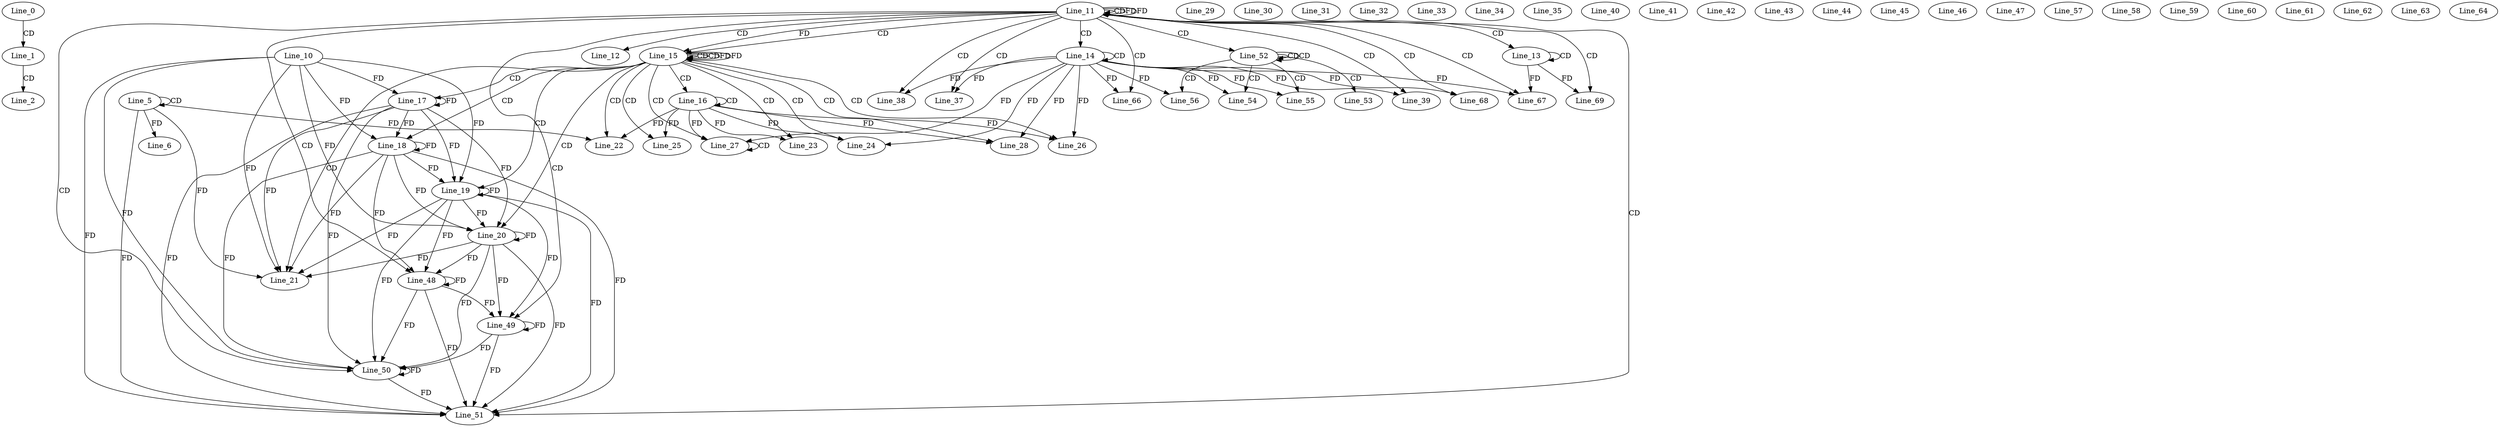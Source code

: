 digraph G {
  Line_0;
  Line_1;
  Line_2;
  Line_5;
  Line_5;
  Line_6;
  Line_11;
  Line_11;
  Line_11;
  Line_12;
  Line_13;
  Line_13;
  Line_14;
  Line_14;
  Line_15;
  Line_15;
  Line_15;
  Line_16;
  Line_16;
  Line_17;
  Line_10;
  Line_18;
  Line_19;
  Line_20;
  Line_20;
  Line_21;
  Line_22;
  Line_23;
  Line_24;
  Line_24;
  Line_25;
  Line_26;
  Line_26;
  Line_27;
  Line_27;
  Line_27;
  Line_28;
  Line_28;
  Line_29;
  Line_29;
  Line_30;
  Line_30;
  Line_31;
  Line_31;
  Line_32;
  Line_32;
  Line_33;
  Line_33;
  Line_34;
  Line_34;
  Line_35;
  Line_35;
  Line_37;
  Line_38;
  Line_39;
  Line_40;
  Line_41;
  Line_42;
  Line_43;
  Line_44;
  Line_45;
  Line_46;
  Line_47;
  Line_48;
  Line_49;
  Line_50;
  Line_51;
  Line_52;
  Line_52;
  Line_53;
  Line_54;
  Line_55;
  Line_56;
  Line_57;
  Line_58;
  Line_59;
  Line_60;
  Line_61;
  Line_62;
  Line_63;
  Line_64;
  Line_66;
  Line_67;
  Line_68;
  Line_69;
  Line_0 -> Line_1 [ label="CD" ];
  Line_1 -> Line_2 [ label="CD" ];
  Line_5 -> Line_5 [ label="CD" ];
  Line_5 -> Line_6 [ label="FD" ];
  Line_11 -> Line_11 [ label="CD" ];
  Line_11 -> Line_11 [ label="FD" ];
  Line_11 -> Line_12 [ label="CD" ];
  Line_11 -> Line_13 [ label="CD" ];
  Line_13 -> Line_13 [ label="CD" ];
  Line_11 -> Line_14 [ label="CD" ];
  Line_14 -> Line_14 [ label="CD" ];
  Line_11 -> Line_15 [ label="CD" ];
  Line_15 -> Line_15 [ label="CD" ];
  Line_11 -> Line_15 [ label="FD" ];
  Line_15 -> Line_15 [ label="CD" ];
  Line_15 -> Line_15 [ label="FD" ];
  Line_15 -> Line_16 [ label="CD" ];
  Line_16 -> Line_16 [ label="CD" ];
  Line_15 -> Line_17 [ label="CD" ];
  Line_17 -> Line_17 [ label="FD" ];
  Line_10 -> Line_17 [ label="FD" ];
  Line_15 -> Line_18 [ label="CD" ];
  Line_17 -> Line_18 [ label="FD" ];
  Line_18 -> Line_18 [ label="FD" ];
  Line_10 -> Line_18 [ label="FD" ];
  Line_15 -> Line_19 [ label="CD" ];
  Line_17 -> Line_19 [ label="FD" ];
  Line_18 -> Line_19 [ label="FD" ];
  Line_19 -> Line_19 [ label="FD" ];
  Line_10 -> Line_19 [ label="FD" ];
  Line_15 -> Line_20 [ label="CD" ];
  Line_17 -> Line_20 [ label="FD" ];
  Line_18 -> Line_20 [ label="FD" ];
  Line_19 -> Line_20 [ label="FD" ];
  Line_20 -> Line_20 [ label="FD" ];
  Line_10 -> Line_20 [ label="FD" ];
  Line_15 -> Line_21 [ label="CD" ];
  Line_5 -> Line_21 [ label="FD" ];
  Line_17 -> Line_21 [ label="FD" ];
  Line_18 -> Line_21 [ label="FD" ];
  Line_19 -> Line_21 [ label="FD" ];
  Line_20 -> Line_21 [ label="FD" ];
  Line_10 -> Line_21 [ label="FD" ];
  Line_15 -> Line_22 [ label="CD" ];
  Line_5 -> Line_22 [ label="FD" ];
  Line_16 -> Line_22 [ label="FD" ];
  Line_15 -> Line_23 [ label="CD" ];
  Line_16 -> Line_23 [ label="FD" ];
  Line_15 -> Line_24 [ label="CD" ];
  Line_14 -> Line_24 [ label="FD" ];
  Line_16 -> Line_24 [ label="FD" ];
  Line_15 -> Line_25 [ label="CD" ];
  Line_16 -> Line_25 [ label="FD" ];
  Line_15 -> Line_26 [ label="CD" ];
  Line_14 -> Line_26 [ label="FD" ];
  Line_16 -> Line_26 [ label="FD" ];
  Line_15 -> Line_27 [ label="CD" ];
  Line_14 -> Line_27 [ label="FD" ];
  Line_27 -> Line_27 [ label="CD" ];
  Line_16 -> Line_27 [ label="FD" ];
  Line_15 -> Line_28 [ label="CD" ];
  Line_14 -> Line_28 [ label="FD" ];
  Line_16 -> Line_28 [ label="FD" ];
  Line_11 -> Line_37 [ label="CD" ];
  Line_14 -> Line_37 [ label="FD" ];
  Line_11 -> Line_38 [ label="CD" ];
  Line_14 -> Line_38 [ label="FD" ];
  Line_11 -> Line_39 [ label="CD" ];
  Line_14 -> Line_39 [ label="FD" ];
  Line_11 -> Line_48 [ label="CD" ];
  Line_18 -> Line_48 [ label="FD" ];
  Line_19 -> Line_48 [ label="FD" ];
  Line_20 -> Line_48 [ label="FD" ];
  Line_48 -> Line_48 [ label="FD" ];
  Line_11 -> Line_49 [ label="CD" ];
  Line_19 -> Line_49 [ label="FD" ];
  Line_20 -> Line_49 [ label="FD" ];
  Line_48 -> Line_49 [ label="FD" ];
  Line_49 -> Line_49 [ label="FD" ];
  Line_11 -> Line_50 [ label="CD" ];
  Line_17 -> Line_50 [ label="FD" ];
  Line_18 -> Line_50 [ label="FD" ];
  Line_19 -> Line_50 [ label="FD" ];
  Line_20 -> Line_50 [ label="FD" ];
  Line_48 -> Line_50 [ label="FD" ];
  Line_49 -> Line_50 [ label="FD" ];
  Line_50 -> Line_50 [ label="FD" ];
  Line_10 -> Line_50 [ label="FD" ];
  Line_11 -> Line_51 [ label="CD" ];
  Line_5 -> Line_51 [ label="FD" ];
  Line_17 -> Line_51 [ label="FD" ];
  Line_18 -> Line_51 [ label="FD" ];
  Line_19 -> Line_51 [ label="FD" ];
  Line_20 -> Line_51 [ label="FD" ];
  Line_48 -> Line_51 [ label="FD" ];
  Line_49 -> Line_51 [ label="FD" ];
  Line_50 -> Line_51 [ label="FD" ];
  Line_10 -> Line_51 [ label="FD" ];
  Line_11 -> Line_52 [ label="CD" ];
  Line_52 -> Line_52 [ label="CD" ];
  Line_52 -> Line_52 [ label="CD" ];
  Line_52 -> Line_53 [ label="CD" ];
  Line_52 -> Line_54 [ label="CD" ];
  Line_14 -> Line_54 [ label="FD" ];
  Line_52 -> Line_55 [ label="CD" ];
  Line_14 -> Line_55 [ label="FD" ];
  Line_52 -> Line_56 [ label="CD" ];
  Line_14 -> Line_56 [ label="FD" ];
  Line_11 -> Line_66 [ label="CD" ];
  Line_14 -> Line_66 [ label="FD" ];
  Line_11 -> Line_67 [ label="CD" ];
  Line_13 -> Line_67 [ label="FD" ];
  Line_14 -> Line_67 [ label="FD" ];
  Line_11 -> Line_68 [ label="CD" ];
  Line_14 -> Line_68 [ label="FD" ];
  Line_11 -> Line_69 [ label="CD" ];
  Line_13 -> Line_69 [ label="FD" ];
  Line_11 -> Line_11 [ label="FD" ];
  Line_15 -> Line_15 [ label="FD" ];
}
